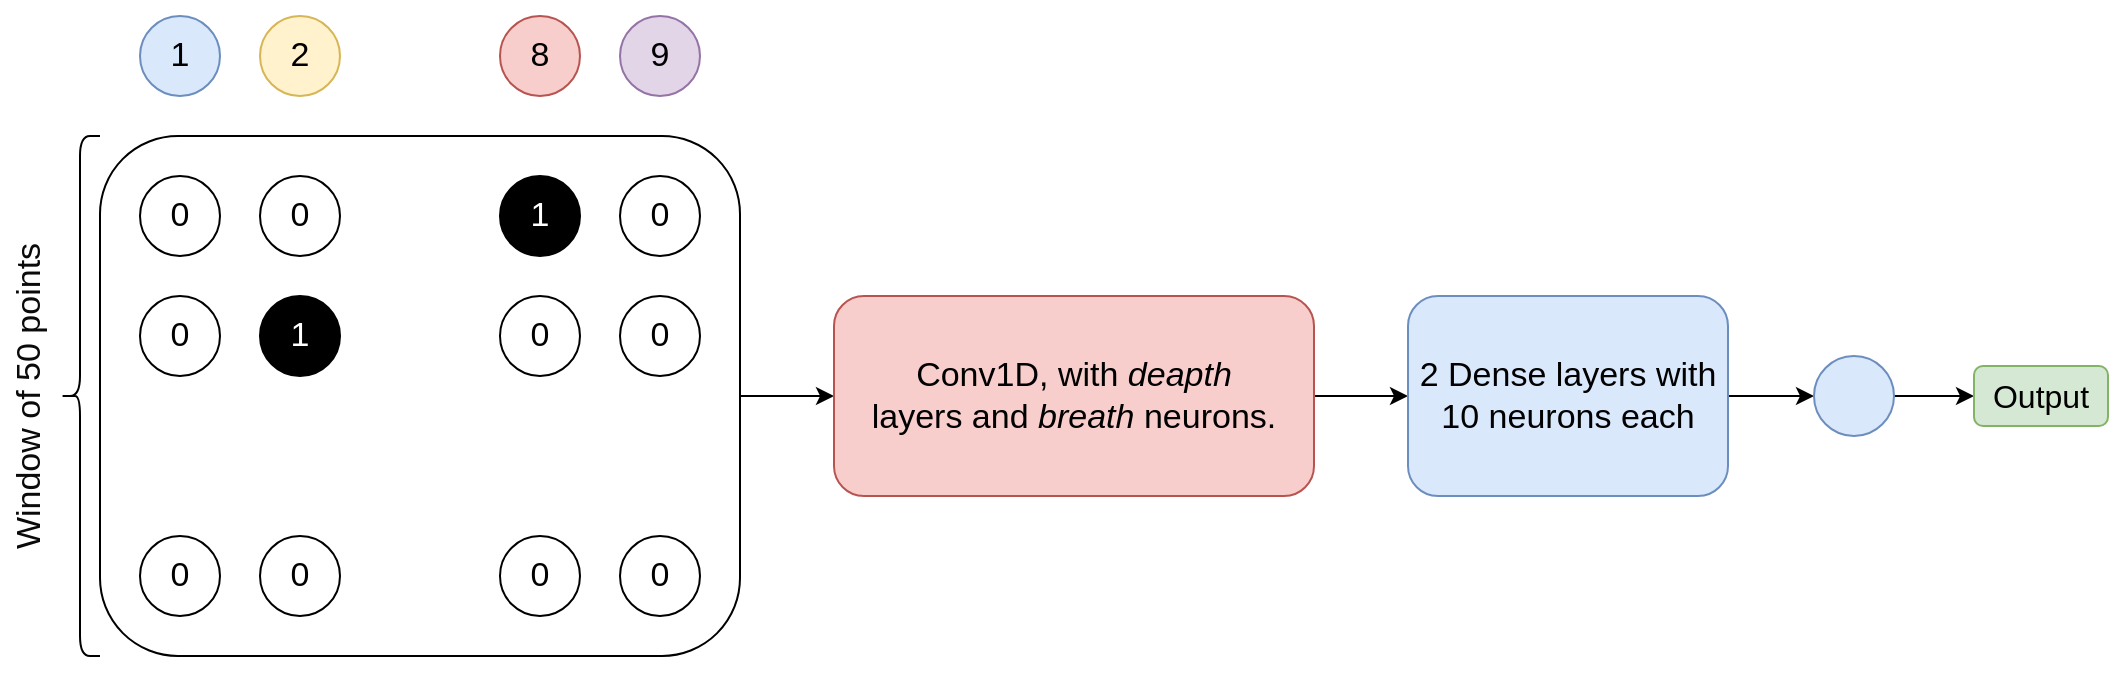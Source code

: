 <mxfile version="10.6.5" type="device"><diagram id="5T3pMdtm7AHQZyIP76ix" name="Page-1"><mxGraphModel dx="1078" dy="962" grid="1" gridSize="10" guides="1" tooltips="1" connect="1" arrows="1" fold="1" page="1" pageScale="1" pageWidth="827" pageHeight="1169" math="0" shadow="0"><root><mxCell id="0"/><mxCell id="1" parent="0"/><mxCell id="r36ZtGMEpBYXS12evyB--31" style="edgeStyle=orthogonalEdgeStyle;rounded=0;orthogonalLoop=1;jettySize=auto;html=1;" edge="1" parent="1" source="r36ZtGMEpBYXS12evyB--1" target="r36ZtGMEpBYXS12evyB--30"><mxGeometry relative="1" as="geometry"/></mxCell><mxCell id="r36ZtGMEpBYXS12evyB--1" value="" style="rounded=1;whiteSpace=wrap;html=1;fontSize=17;" vertex="1" parent="1"><mxGeometry x="93" y="340" width="320" height="260" as="geometry"/></mxCell><mxCell id="r36ZtGMEpBYXS12evyB--2" value="1" style="ellipse;whiteSpace=wrap;html=1;aspect=fixed;fillColor=#dae8fc;strokeColor=#6c8ebf;fontSize=17;" vertex="1" parent="1"><mxGeometry x="113" y="280" width="40" height="40" as="geometry"/></mxCell><mxCell id="r36ZtGMEpBYXS12evyB--3" value="2" style="ellipse;whiteSpace=wrap;html=1;aspect=fixed;fillColor=#fff2cc;strokeColor=#d6b656;fontSize=17;" vertex="1" parent="1"><mxGeometry x="173" y="280" width="40" height="40" as="geometry"/></mxCell><mxCell id="r36ZtGMEpBYXS12evyB--4" value="8" style="ellipse;whiteSpace=wrap;html=1;aspect=fixed;fillColor=#f8cecc;strokeColor=#b85450;fontSize=17;" vertex="1" parent="1"><mxGeometry x="293" y="280" width="40" height="40" as="geometry"/></mxCell><mxCell id="r36ZtGMEpBYXS12evyB--5" value="0" style="ellipse;whiteSpace=wrap;html=1;aspect=fixed;fillColor=#ffffff;strokeColor=#000000;fontSize=17;" vertex="1" parent="1"><mxGeometry x="113" y="360" width="40" height="40" as="geometry"/></mxCell><mxCell id="r36ZtGMEpBYXS12evyB--6" value="0" style="ellipse;whiteSpace=wrap;html=1;aspect=fixed;fillColor=#ffffff;strokeColor=#000000;fontSize=17;" vertex="1" parent="1"><mxGeometry x="173" y="360" width="40" height="40" as="geometry"/></mxCell><mxCell id="r36ZtGMEpBYXS12evyB--8" value="1" style="ellipse;whiteSpace=wrap;html=1;aspect=fixed;fillColor=#000000;strokeColor=#000000;fontSize=17;fontColor=#FFFFFF;" vertex="1" parent="1"><mxGeometry x="293" y="360" width="40" height="40" as="geometry"/></mxCell><mxCell id="r36ZtGMEpBYXS12evyB--9" value="0" style="ellipse;whiteSpace=wrap;html=1;aspect=fixed;fillColor=#ffffff;strokeColor=#000000;fontSize=17;" vertex="1" parent="1"><mxGeometry x="113" y="420" width="40" height="40" as="geometry"/></mxCell><mxCell id="r36ZtGMEpBYXS12evyB--10" value="0" style="ellipse;whiteSpace=wrap;html=1;aspect=fixed;fillColor=#ffffff;strokeColor=#000000;fontSize=17;" vertex="1" parent="1"><mxGeometry x="293" y="420" width="40" height="40" as="geometry"/></mxCell><mxCell id="r36ZtGMEpBYXS12evyB--12" value="1" style="ellipse;whiteSpace=wrap;html=1;aspect=fixed;fillColor=#000000;strokeColor=#000000;fontSize=17;fontColor=#FFFFFF;" vertex="1" parent="1"><mxGeometry x="173" y="420" width="40" height="40" as="geometry"/></mxCell><mxCell id="r36ZtGMEpBYXS12evyB--13" value="0" style="ellipse;whiteSpace=wrap;html=1;aspect=fixed;fillColor=#ffffff;strokeColor=#000000;fontSize=17;" vertex="1" parent="1"><mxGeometry x="113" y="540" width="40" height="40" as="geometry"/></mxCell><mxCell id="r36ZtGMEpBYXS12evyB--14" value="0" style="ellipse;whiteSpace=wrap;html=1;aspect=fixed;fillColor=#ffffff;strokeColor=#000000;fontSize=17;" vertex="1" parent="1"><mxGeometry x="293" y="540" width="40" height="40" as="geometry"/></mxCell><mxCell id="r36ZtGMEpBYXS12evyB--15" value="0" style="ellipse;whiteSpace=wrap;html=1;aspect=fixed;fillColor=#ffffff;strokeColor=#000000;fontSize=17;" vertex="1" parent="1"><mxGeometry x="173" y="540" width="40" height="40" as="geometry"/></mxCell><mxCell id="r36ZtGMEpBYXS12evyB--17" value="" style="shape=curlyBracket;whiteSpace=wrap;html=1;rounded=1;fillColor=#000000;fontSize=17;fontColor=#FFFFFF;" vertex="1" parent="1"><mxGeometry x="73" y="340" width="20" height="260" as="geometry"/></mxCell><mxCell id="r36ZtGMEpBYXS12evyB--18" value="Window of 50 points" style="rounded=0;whiteSpace=wrap;html=1;fillColor=none;fontSize=17;fontColor=#0A0A0A;strokeColor=none;horizontal=0;" vertex="1" parent="1"><mxGeometry x="43" y="330" width="30" height="280" as="geometry"/></mxCell><mxCell id="r36ZtGMEpBYXS12evyB--20" value="9" style="ellipse;whiteSpace=wrap;html=1;aspect=fixed;fillColor=#e1d5e7;strokeColor=#9673a6;fontSize=17;" vertex="1" parent="1"><mxGeometry x="353" y="280" width="40" height="40" as="geometry"/></mxCell><mxCell id="r36ZtGMEpBYXS12evyB--21" value="0" style="ellipse;whiteSpace=wrap;html=1;aspect=fixed;fillColor=#ffffff;strokeColor=#000000;fontSize=17;" vertex="1" parent="1"><mxGeometry x="353" y="420" width="40" height="40" as="geometry"/></mxCell><mxCell id="r36ZtGMEpBYXS12evyB--22" value="0" style="ellipse;whiteSpace=wrap;html=1;aspect=fixed;fillColor=#ffffff;strokeColor=#000000;fontSize=17;" vertex="1" parent="1"><mxGeometry x="353" y="540" width="40" height="40" as="geometry"/></mxCell><mxCell id="r36ZtGMEpBYXS12evyB--23" value="0" style="ellipse;whiteSpace=wrap;html=1;aspect=fixed;fillColor=#ffffff;strokeColor=#000000;fontSize=17;" vertex="1" parent="1"><mxGeometry x="353" y="360" width="40" height="40" as="geometry"/></mxCell><mxCell id="r36ZtGMEpBYXS12evyB--24" value="" style="shape=image;html=1;verticalAlign=top;verticalLabelPosition=bottom;labelBackgroundColor=#ffffff;imageAspect=0;aspect=fixed;image=https://cdn2.iconfinder.com/data/icons/arrows-and-universal-actions-icon-set/256/more-128.png;rotation=90;" vertex="1" parent="1"><mxGeometry x="216" y="466" width="74" height="74" as="geometry"/></mxCell><mxCell id="r36ZtGMEpBYXS12evyB--26" value="" style="shape=image;html=1;verticalAlign=top;verticalLabelPosition=bottom;labelBackgroundColor=#ffffff;imageAspect=0;aspect=fixed;image=https://cdn2.iconfinder.com/data/icons/arrows-and-universal-actions-icon-set/256/more-128.png" vertex="1" parent="1"><mxGeometry x="224" y="272" width="58" height="58" as="geometry"/></mxCell><mxCell id="r36ZtGMEpBYXS12evyB--27" value="" style="shape=image;html=1;verticalAlign=top;verticalLabelPosition=bottom;labelBackgroundColor=#ffffff;imageAspect=0;aspect=fixed;image=https://cdn2.iconfinder.com/data/icons/arrows-and-universal-actions-icon-set/256/more-128.png" vertex="1" parent="1"><mxGeometry x="224" y="351" width="58" height="58" as="geometry"/></mxCell><mxCell id="r36ZtGMEpBYXS12evyB--28" value="" style="shape=image;html=1;verticalAlign=top;verticalLabelPosition=bottom;labelBackgroundColor=#ffffff;imageAspect=0;aspect=fixed;image=https://cdn2.iconfinder.com/data/icons/arrows-and-universal-actions-icon-set/256/more-128.png" vertex="1" parent="1"><mxGeometry x="224" y="411" width="58" height="58" as="geometry"/></mxCell><mxCell id="r36ZtGMEpBYXS12evyB--29" value="" style="shape=image;html=1;verticalAlign=top;verticalLabelPosition=bottom;labelBackgroundColor=#ffffff;imageAspect=0;aspect=fixed;image=https://cdn2.iconfinder.com/data/icons/arrows-and-universal-actions-icon-set/256/more-128.png" vertex="1" parent="1"><mxGeometry x="224" y="531" width="58" height="58" as="geometry"/></mxCell><mxCell id="r36ZtGMEpBYXS12evyB--34" style="edgeStyle=orthogonalEdgeStyle;rounded=0;orthogonalLoop=1;jettySize=auto;html=1;" edge="1" parent="1" source="r36ZtGMEpBYXS12evyB--30" target="r36ZtGMEpBYXS12evyB--33"><mxGeometry relative="1" as="geometry"/></mxCell><mxCell id="r36ZtGMEpBYXS12evyB--30" value="Conv1D, with&amp;nbsp;&lt;i&gt;deapth &lt;/i&gt;layers&amp;nbsp;and&amp;nbsp;&lt;i&gt;breath &lt;/i&gt;neurons." style="rounded=1;whiteSpace=wrap;html=1;fillColor=#f8cecc;fontSize=17;strokeColor=#b85450;horizontal=1;" vertex="1" parent="1"><mxGeometry x="460" y="420" width="240" height="100" as="geometry"/></mxCell><mxCell id="r36ZtGMEpBYXS12evyB--37" style="edgeStyle=orthogonalEdgeStyle;rounded=0;orthogonalLoop=1;jettySize=auto;html=1;" edge="1" parent="1" source="r36ZtGMEpBYXS12evyB--33" target="r36ZtGMEpBYXS12evyB--36"><mxGeometry relative="1" as="geometry"/></mxCell><mxCell id="r36ZtGMEpBYXS12evyB--33" value="2 Dense layers with 10 neurons each" style="rounded=1;whiteSpace=wrap;html=1;fillColor=#dae8fc;fontSize=17;strokeColor=#6c8ebf;horizontal=1;" vertex="1" parent="1"><mxGeometry x="747" y="420" width="160" height="100" as="geometry"/></mxCell><mxCell id="r36ZtGMEpBYXS12evyB--39" style="edgeStyle=orthogonalEdgeStyle;rounded=0;orthogonalLoop=1;jettySize=auto;html=1;fontSize=16;" edge="1" parent="1" source="r36ZtGMEpBYXS12evyB--36" target="r36ZtGMEpBYXS12evyB--38"><mxGeometry relative="1" as="geometry"/></mxCell><mxCell id="r36ZtGMEpBYXS12evyB--36" value="" style="ellipse;whiteSpace=wrap;html=1;aspect=fixed;fillColor=#dae8fc;strokeColor=#6c8ebf;fontSize=17;" vertex="1" parent="1"><mxGeometry x="950" y="450" width="40" height="40" as="geometry"/></mxCell><mxCell id="r36ZtGMEpBYXS12evyB--38" value="Output" style="text;html=1;strokeColor=#82b366;fillColor=#d5e8d4;align=center;verticalAlign=middle;whiteSpace=wrap;rounded=1;fontSize=16;labelBackgroundColor=none;labelBorderColor=none;" vertex="1" parent="1"><mxGeometry x="1030" y="455" width="67" height="30" as="geometry"/></mxCell></root></mxGraphModel></diagram></mxfile>